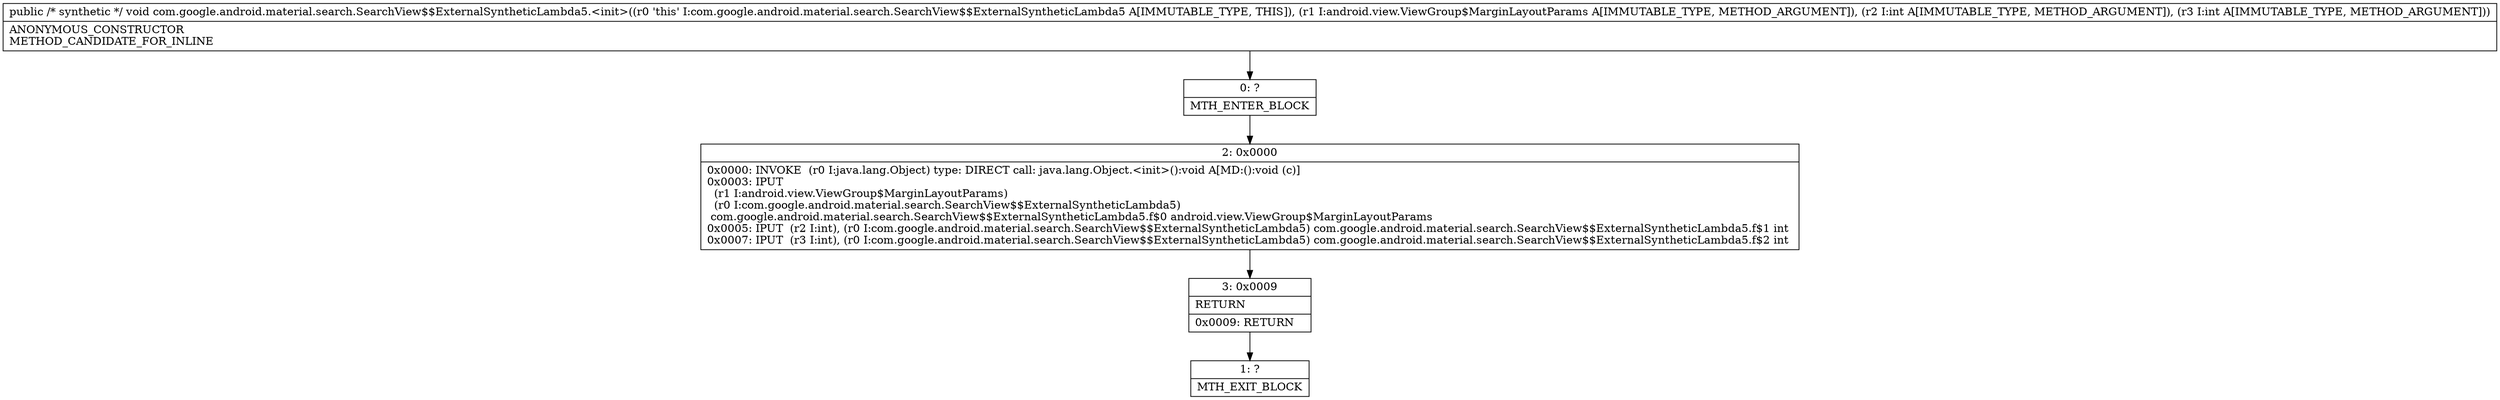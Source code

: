 digraph "CFG forcom.google.android.material.search.SearchView$$ExternalSyntheticLambda5.\<init\>(Landroid\/view\/ViewGroup$MarginLayoutParams;II)V" {
Node_0 [shape=record,label="{0\:\ ?|MTH_ENTER_BLOCK\l}"];
Node_2 [shape=record,label="{2\:\ 0x0000|0x0000: INVOKE  (r0 I:java.lang.Object) type: DIRECT call: java.lang.Object.\<init\>():void A[MD:():void (c)]\l0x0003: IPUT  \l  (r1 I:android.view.ViewGroup$MarginLayoutParams)\l  (r0 I:com.google.android.material.search.SearchView$$ExternalSyntheticLambda5)\l com.google.android.material.search.SearchView$$ExternalSyntheticLambda5.f$0 android.view.ViewGroup$MarginLayoutParams \l0x0005: IPUT  (r2 I:int), (r0 I:com.google.android.material.search.SearchView$$ExternalSyntheticLambda5) com.google.android.material.search.SearchView$$ExternalSyntheticLambda5.f$1 int \l0x0007: IPUT  (r3 I:int), (r0 I:com.google.android.material.search.SearchView$$ExternalSyntheticLambda5) com.google.android.material.search.SearchView$$ExternalSyntheticLambda5.f$2 int \l}"];
Node_3 [shape=record,label="{3\:\ 0x0009|RETURN\l|0x0009: RETURN   \l}"];
Node_1 [shape=record,label="{1\:\ ?|MTH_EXIT_BLOCK\l}"];
MethodNode[shape=record,label="{public \/* synthetic *\/ void com.google.android.material.search.SearchView$$ExternalSyntheticLambda5.\<init\>((r0 'this' I:com.google.android.material.search.SearchView$$ExternalSyntheticLambda5 A[IMMUTABLE_TYPE, THIS]), (r1 I:android.view.ViewGroup$MarginLayoutParams A[IMMUTABLE_TYPE, METHOD_ARGUMENT]), (r2 I:int A[IMMUTABLE_TYPE, METHOD_ARGUMENT]), (r3 I:int A[IMMUTABLE_TYPE, METHOD_ARGUMENT]))  | ANONYMOUS_CONSTRUCTOR\lMETHOD_CANDIDATE_FOR_INLINE\l}"];
MethodNode -> Node_0;Node_0 -> Node_2;
Node_2 -> Node_3;
Node_3 -> Node_1;
}

